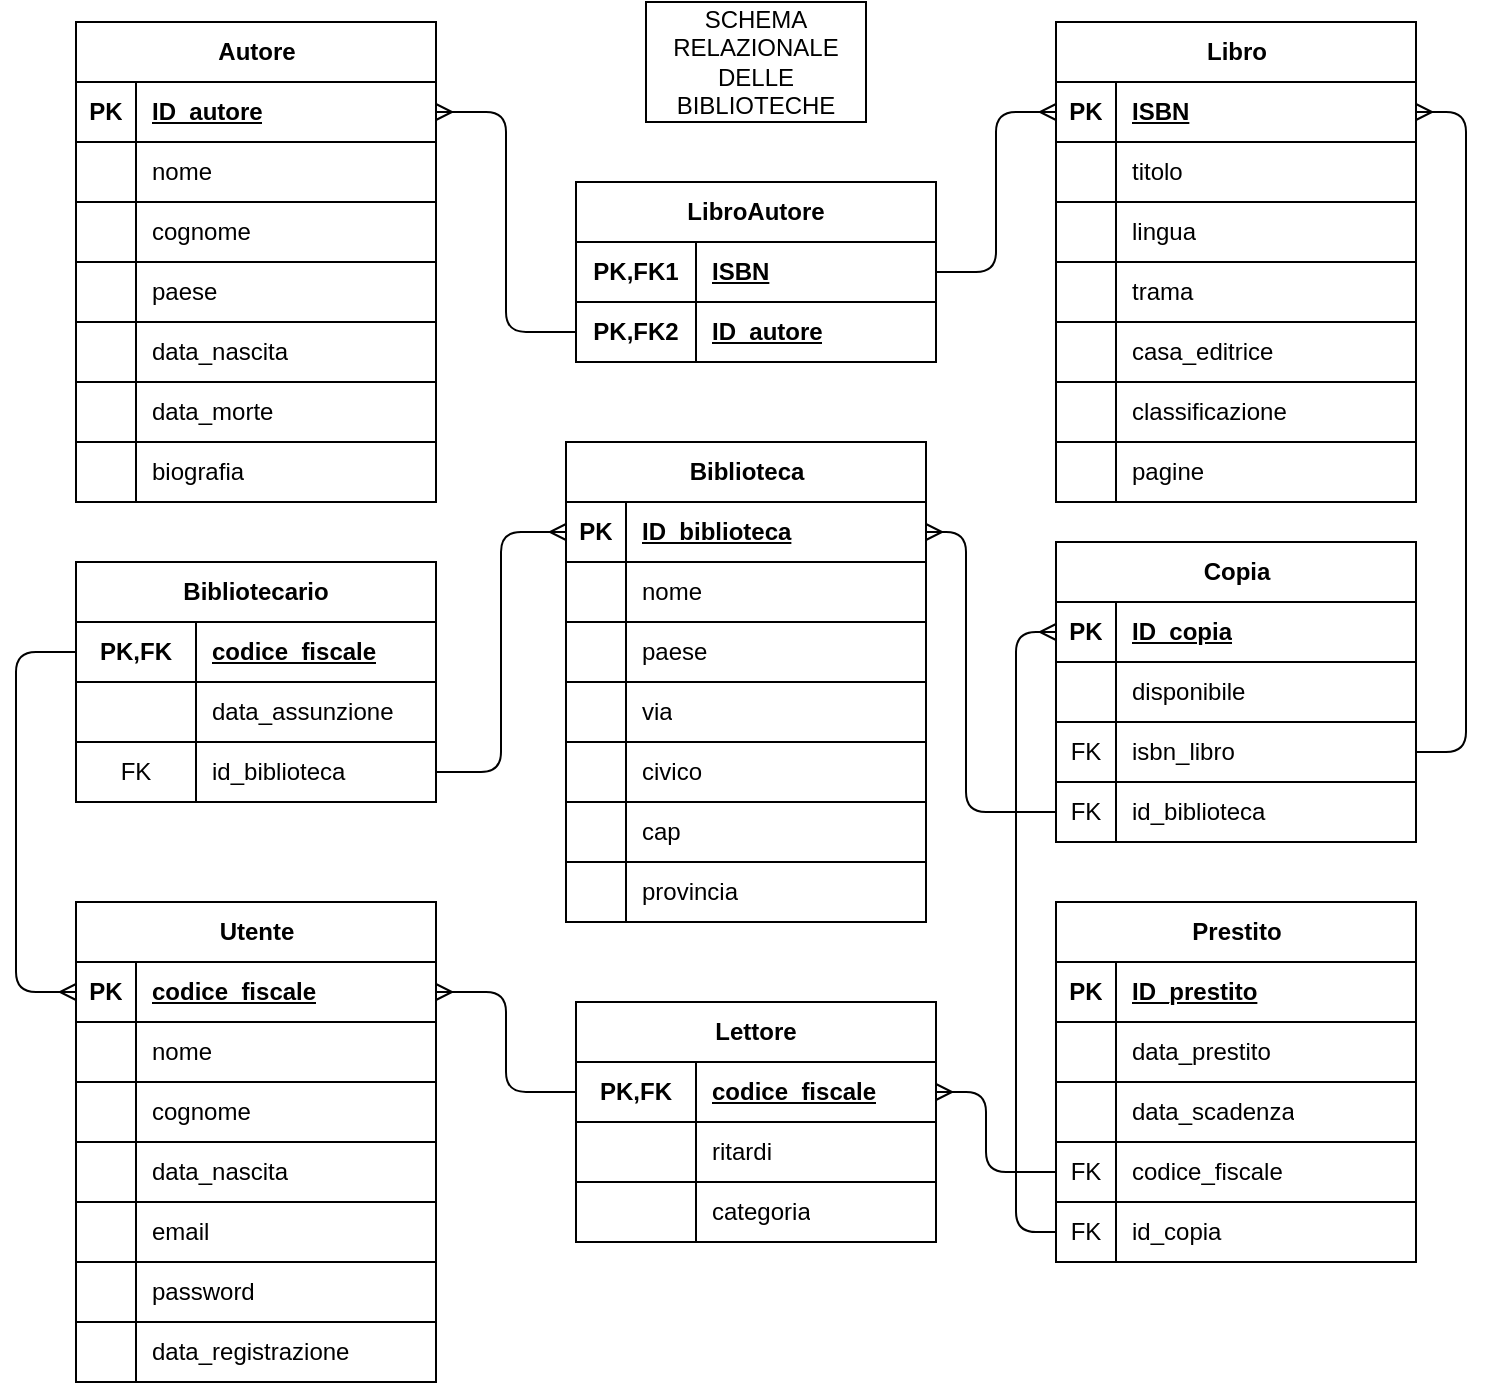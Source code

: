 <mxfile version="26.2.15">
  <diagram id="R2lEEEUBdFMjLlhIrx00" name="Page-1">
    <mxGraphModel dx="663" dy="1216" grid="1" gridSize="10" guides="1" tooltips="1" connect="1" arrows="1" fold="1" page="1" pageScale="1" pageWidth="850" pageHeight="1100" math="0" shadow="0" extFonts="Permanent Marker^https://fonts.googleapis.com/css?family=Permanent+Marker">
      <root>
        <mxCell id="0" />
        <mxCell id="1" parent="0" />
        <mxCell id="oUIVWSAu63o97L6bqyzE-40" value="Libro" style="shape=table;startSize=30;container=1;collapsible=1;childLayout=tableLayout;fixedRows=1;rowLines=1;fontStyle=1;align=center;resizeLast=1;html=1;" parent="1" vertex="1">
          <mxGeometry x="575" y="180" width="180" height="240" as="geometry" />
        </mxCell>
        <mxCell id="oUIVWSAu63o97L6bqyzE-41" value="" style="shape=tableRow;horizontal=0;startSize=0;swimlaneHead=0;swimlaneBody=0;fillColor=none;collapsible=0;dropTarget=0;points=[[0,0.5],[1,0.5]];portConstraint=eastwest;top=0;left=0;right=0;bottom=1;" parent="oUIVWSAu63o97L6bqyzE-40" vertex="1">
          <mxGeometry y="30" width="180" height="30" as="geometry" />
        </mxCell>
        <mxCell id="oUIVWSAu63o97L6bqyzE-42" value="PK" style="shape=partialRectangle;connectable=0;fillColor=none;top=0;left=0;bottom=0;right=0;fontStyle=1;overflow=hidden;whiteSpace=wrap;html=1;" parent="oUIVWSAu63o97L6bqyzE-41" vertex="1">
          <mxGeometry width="30" height="30" as="geometry">
            <mxRectangle width="30" height="30" as="alternateBounds" />
          </mxGeometry>
        </mxCell>
        <mxCell id="oUIVWSAu63o97L6bqyzE-43" value="ISBN" style="shape=partialRectangle;connectable=0;fillColor=none;top=0;left=0;bottom=0;right=0;align=left;spacingLeft=6;fontStyle=5;overflow=hidden;whiteSpace=wrap;html=1;" parent="oUIVWSAu63o97L6bqyzE-41" vertex="1">
          <mxGeometry x="30" width="150" height="30" as="geometry">
            <mxRectangle width="150" height="30" as="alternateBounds" />
          </mxGeometry>
        </mxCell>
        <mxCell id="oUIVWSAu63o97L6bqyzE-47" value="" style="shape=tableRow;horizontal=0;startSize=0;swimlaneHead=0;swimlaneBody=0;fillColor=none;collapsible=0;dropTarget=0;points=[[0,0.5],[1,0.5]];portConstraint=eastwest;top=0;left=0;right=0;bottom=0;" parent="oUIVWSAu63o97L6bqyzE-40" vertex="1">
          <mxGeometry y="60" width="180" height="30" as="geometry" />
        </mxCell>
        <mxCell id="oUIVWSAu63o97L6bqyzE-48" value="" style="shape=partialRectangle;connectable=0;fillColor=none;top=0;left=0;bottom=0;right=0;editable=1;overflow=hidden;whiteSpace=wrap;html=1;" parent="oUIVWSAu63o97L6bqyzE-47" vertex="1">
          <mxGeometry width="30" height="30" as="geometry">
            <mxRectangle width="30" height="30" as="alternateBounds" />
          </mxGeometry>
        </mxCell>
        <mxCell id="oUIVWSAu63o97L6bqyzE-49" value="titolo" style="shape=partialRectangle;connectable=0;fillColor=none;top=0;left=0;bottom=0;right=0;align=left;spacingLeft=6;overflow=hidden;whiteSpace=wrap;html=1;" parent="oUIVWSAu63o97L6bqyzE-47" vertex="1">
          <mxGeometry x="30" width="150" height="30" as="geometry">
            <mxRectangle width="150" height="30" as="alternateBounds" />
          </mxGeometry>
        </mxCell>
        <mxCell id="oUIVWSAu63o97L6bqyzE-50" value="" style="shape=tableRow;horizontal=0;startSize=0;swimlaneHead=0;swimlaneBody=0;fillColor=none;collapsible=0;dropTarget=0;points=[[0,0.5],[1,0.5]];portConstraint=eastwest;top=0;left=0;right=0;bottom=0;" parent="oUIVWSAu63o97L6bqyzE-40" vertex="1">
          <mxGeometry y="90" width="180" height="30" as="geometry" />
        </mxCell>
        <mxCell id="oUIVWSAu63o97L6bqyzE-51" value="" style="shape=partialRectangle;connectable=0;fillColor=none;top=0;left=0;bottom=0;right=0;editable=1;overflow=hidden;whiteSpace=wrap;html=1;" parent="oUIVWSAu63o97L6bqyzE-50" vertex="1">
          <mxGeometry width="30" height="30" as="geometry">
            <mxRectangle width="30" height="30" as="alternateBounds" />
          </mxGeometry>
        </mxCell>
        <mxCell id="oUIVWSAu63o97L6bqyzE-52" value="lingua" style="shape=partialRectangle;connectable=0;fillColor=none;top=0;left=0;bottom=0;right=0;align=left;spacingLeft=6;overflow=hidden;whiteSpace=wrap;html=1;" parent="oUIVWSAu63o97L6bqyzE-50" vertex="1">
          <mxGeometry x="30" width="150" height="30" as="geometry">
            <mxRectangle width="150" height="30" as="alternateBounds" />
          </mxGeometry>
        </mxCell>
        <mxCell id="oUIVWSAu63o97L6bqyzE-53" style="shape=tableRow;horizontal=0;startSize=0;swimlaneHead=0;swimlaneBody=0;fillColor=none;collapsible=0;dropTarget=0;points=[[0,0.5],[1,0.5]];portConstraint=eastwest;top=0;left=0;right=0;bottom=0;" parent="oUIVWSAu63o97L6bqyzE-40" vertex="1">
          <mxGeometry y="120" width="180" height="30" as="geometry" />
        </mxCell>
        <mxCell id="oUIVWSAu63o97L6bqyzE-54" style="shape=partialRectangle;connectable=0;fillColor=none;top=0;left=0;bottom=0;right=0;editable=1;overflow=hidden;whiteSpace=wrap;html=1;" parent="oUIVWSAu63o97L6bqyzE-53" vertex="1">
          <mxGeometry width="30" height="30" as="geometry">
            <mxRectangle width="30" height="30" as="alternateBounds" />
          </mxGeometry>
        </mxCell>
        <mxCell id="oUIVWSAu63o97L6bqyzE-55" value="trama" style="shape=partialRectangle;connectable=0;fillColor=none;top=0;left=0;bottom=0;right=0;align=left;spacingLeft=6;overflow=hidden;whiteSpace=wrap;html=1;" parent="oUIVWSAu63o97L6bqyzE-53" vertex="1">
          <mxGeometry x="30" width="150" height="30" as="geometry">
            <mxRectangle width="150" height="30" as="alternateBounds" />
          </mxGeometry>
        </mxCell>
        <mxCell id="oUIVWSAu63o97L6bqyzE-56" style="shape=tableRow;horizontal=0;startSize=0;swimlaneHead=0;swimlaneBody=0;fillColor=none;collapsible=0;dropTarget=0;points=[[0,0.5],[1,0.5]];portConstraint=eastwest;top=0;left=0;right=0;bottom=0;" parent="oUIVWSAu63o97L6bqyzE-40" vertex="1">
          <mxGeometry y="150" width="180" height="30" as="geometry" />
        </mxCell>
        <mxCell id="oUIVWSAu63o97L6bqyzE-57" value="" style="shape=partialRectangle;connectable=0;fillColor=none;top=0;left=0;bottom=0;right=0;editable=1;overflow=hidden;whiteSpace=wrap;html=1;" parent="oUIVWSAu63o97L6bqyzE-56" vertex="1">
          <mxGeometry width="30" height="30" as="geometry">
            <mxRectangle width="30" height="30" as="alternateBounds" />
          </mxGeometry>
        </mxCell>
        <mxCell id="oUIVWSAu63o97L6bqyzE-58" value="casa_editrice" style="shape=partialRectangle;connectable=0;fillColor=none;top=0;left=0;bottom=0;right=0;align=left;spacingLeft=6;overflow=hidden;whiteSpace=wrap;html=1;" parent="oUIVWSAu63o97L6bqyzE-56" vertex="1">
          <mxGeometry x="30" width="150" height="30" as="geometry">
            <mxRectangle width="150" height="30" as="alternateBounds" />
          </mxGeometry>
        </mxCell>
        <mxCell id="oUIVWSAu63o97L6bqyzE-133" style="shape=tableRow;horizontal=0;startSize=0;swimlaneHead=0;swimlaneBody=0;fillColor=none;collapsible=0;dropTarget=0;points=[[0,0.5],[1,0.5]];portConstraint=eastwest;top=0;left=0;right=0;bottom=0;" parent="oUIVWSAu63o97L6bqyzE-40" vertex="1">
          <mxGeometry y="180" width="180" height="30" as="geometry" />
        </mxCell>
        <mxCell id="oUIVWSAu63o97L6bqyzE-134" style="shape=partialRectangle;connectable=0;fillColor=none;top=0;left=0;bottom=0;right=0;editable=1;overflow=hidden;whiteSpace=wrap;html=1;" parent="oUIVWSAu63o97L6bqyzE-133" vertex="1">
          <mxGeometry width="30" height="30" as="geometry">
            <mxRectangle width="30" height="30" as="alternateBounds" />
          </mxGeometry>
        </mxCell>
        <mxCell id="oUIVWSAu63o97L6bqyzE-135" value="classificazione" style="shape=partialRectangle;connectable=0;fillColor=none;top=0;left=0;bottom=0;right=0;align=left;spacingLeft=6;overflow=hidden;whiteSpace=wrap;html=1;" parent="oUIVWSAu63o97L6bqyzE-133" vertex="1">
          <mxGeometry x="30" width="150" height="30" as="geometry">
            <mxRectangle width="150" height="30" as="alternateBounds" />
          </mxGeometry>
        </mxCell>
        <mxCell id="eWT4-ueGXspyS5r7R2iH-4" style="shape=tableRow;horizontal=0;startSize=0;swimlaneHead=0;swimlaneBody=0;fillColor=none;collapsible=0;dropTarget=0;points=[[0,0.5],[1,0.5]];portConstraint=eastwest;top=0;left=0;right=0;bottom=0;" vertex="1" parent="oUIVWSAu63o97L6bqyzE-40">
          <mxGeometry y="210" width="180" height="30" as="geometry" />
        </mxCell>
        <mxCell id="eWT4-ueGXspyS5r7R2iH-5" style="shape=partialRectangle;connectable=0;fillColor=none;top=0;left=0;bottom=0;right=0;editable=1;overflow=hidden;whiteSpace=wrap;html=1;" vertex="1" parent="eWT4-ueGXspyS5r7R2iH-4">
          <mxGeometry width="30" height="30" as="geometry">
            <mxRectangle width="30" height="30" as="alternateBounds" />
          </mxGeometry>
        </mxCell>
        <mxCell id="eWT4-ueGXspyS5r7R2iH-6" value="pagine" style="shape=partialRectangle;connectable=0;fillColor=none;top=0;left=0;bottom=0;right=0;align=left;spacingLeft=6;overflow=hidden;whiteSpace=wrap;html=1;" vertex="1" parent="eWT4-ueGXspyS5r7R2iH-4">
          <mxGeometry x="30" width="150" height="30" as="geometry">
            <mxRectangle width="150" height="30" as="alternateBounds" />
          </mxGeometry>
        </mxCell>
        <mxCell id="oUIVWSAu63o97L6bqyzE-59" value="Copia" style="shape=table;startSize=30;container=1;collapsible=1;childLayout=tableLayout;fixedRows=1;rowLines=1;fontStyle=1;align=center;resizeLast=1;html=1;" parent="1" vertex="1">
          <mxGeometry x="575" y="440" width="180" height="150" as="geometry" />
        </mxCell>
        <mxCell id="oUIVWSAu63o97L6bqyzE-60" value="" style="shape=tableRow;horizontal=0;startSize=0;swimlaneHead=0;swimlaneBody=0;fillColor=none;collapsible=0;dropTarget=0;points=[[0,0.5],[1,0.5]];portConstraint=eastwest;top=0;left=0;right=0;bottom=1;" parent="oUIVWSAu63o97L6bqyzE-59" vertex="1">
          <mxGeometry y="30" width="180" height="30" as="geometry" />
        </mxCell>
        <mxCell id="oUIVWSAu63o97L6bqyzE-61" value="PK" style="shape=partialRectangle;connectable=0;fillColor=none;top=0;left=0;bottom=0;right=0;fontStyle=1;overflow=hidden;whiteSpace=wrap;html=1;" parent="oUIVWSAu63o97L6bqyzE-60" vertex="1">
          <mxGeometry width="30" height="30" as="geometry">
            <mxRectangle width="30" height="30" as="alternateBounds" />
          </mxGeometry>
        </mxCell>
        <mxCell id="oUIVWSAu63o97L6bqyzE-62" value="ID_copia" style="shape=partialRectangle;connectable=0;fillColor=none;top=0;left=0;bottom=0;right=0;align=left;spacingLeft=6;fontStyle=5;overflow=hidden;whiteSpace=wrap;html=1;" parent="oUIVWSAu63o97L6bqyzE-60" vertex="1">
          <mxGeometry x="30" width="150" height="30" as="geometry">
            <mxRectangle width="150" height="30" as="alternateBounds" />
          </mxGeometry>
        </mxCell>
        <mxCell id="oUIVWSAu63o97L6bqyzE-63" value="" style="shape=tableRow;horizontal=0;startSize=0;swimlaneHead=0;swimlaneBody=0;fillColor=none;collapsible=0;dropTarget=0;points=[[0,0.5],[1,0.5]];portConstraint=eastwest;top=0;left=0;right=0;bottom=0;" parent="oUIVWSAu63o97L6bqyzE-59" vertex="1">
          <mxGeometry y="60" width="180" height="30" as="geometry" />
        </mxCell>
        <mxCell id="oUIVWSAu63o97L6bqyzE-64" value="" style="shape=partialRectangle;connectable=0;fillColor=none;top=0;left=0;bottom=0;right=0;editable=1;overflow=hidden;whiteSpace=wrap;html=1;" parent="oUIVWSAu63o97L6bqyzE-63" vertex="1">
          <mxGeometry width="30" height="30" as="geometry">
            <mxRectangle width="30" height="30" as="alternateBounds" />
          </mxGeometry>
        </mxCell>
        <mxCell id="oUIVWSAu63o97L6bqyzE-65" value="disponibile" style="shape=partialRectangle;connectable=0;fillColor=none;top=0;left=0;bottom=0;right=0;align=left;spacingLeft=6;overflow=hidden;whiteSpace=wrap;html=1;" parent="oUIVWSAu63o97L6bqyzE-63" vertex="1">
          <mxGeometry x="30" width="150" height="30" as="geometry">
            <mxRectangle width="150" height="30" as="alternateBounds" />
          </mxGeometry>
        </mxCell>
        <mxCell id="oUIVWSAu63o97L6bqyzE-66" value="" style="shape=tableRow;horizontal=0;startSize=0;swimlaneHead=0;swimlaneBody=0;fillColor=none;collapsible=0;dropTarget=0;points=[[0,0.5],[1,0.5]];portConstraint=eastwest;top=0;left=0;right=0;bottom=0;" parent="oUIVWSAu63o97L6bqyzE-59" vertex="1">
          <mxGeometry y="90" width="180" height="30" as="geometry" />
        </mxCell>
        <mxCell id="oUIVWSAu63o97L6bqyzE-67" value="FK" style="shape=partialRectangle;connectable=0;fillColor=none;top=0;left=0;bottom=0;right=0;editable=1;overflow=hidden;whiteSpace=wrap;html=1;" parent="oUIVWSAu63o97L6bqyzE-66" vertex="1">
          <mxGeometry width="30" height="30" as="geometry">
            <mxRectangle width="30" height="30" as="alternateBounds" />
          </mxGeometry>
        </mxCell>
        <mxCell id="oUIVWSAu63o97L6bqyzE-68" value="isbn_libro" style="shape=partialRectangle;connectable=0;fillColor=none;top=0;left=0;bottom=0;right=0;align=left;spacingLeft=6;overflow=hidden;whiteSpace=wrap;html=1;" parent="oUIVWSAu63o97L6bqyzE-66" vertex="1">
          <mxGeometry x="30" width="150" height="30" as="geometry">
            <mxRectangle width="150" height="30" as="alternateBounds" />
          </mxGeometry>
        </mxCell>
        <mxCell id="oUIVWSAu63o97L6bqyzE-69" value="" style="shape=tableRow;horizontal=0;startSize=0;swimlaneHead=0;swimlaneBody=0;fillColor=none;collapsible=0;dropTarget=0;points=[[0,0.5],[1,0.5]];portConstraint=eastwest;top=0;left=0;right=0;bottom=0;" parent="oUIVWSAu63o97L6bqyzE-59" vertex="1">
          <mxGeometry y="120" width="180" height="30" as="geometry" />
        </mxCell>
        <mxCell id="oUIVWSAu63o97L6bqyzE-70" value="FK" style="shape=partialRectangle;connectable=0;fillColor=none;top=0;left=0;bottom=0;right=0;editable=1;overflow=hidden;whiteSpace=wrap;html=1;" parent="oUIVWSAu63o97L6bqyzE-69" vertex="1">
          <mxGeometry width="30" height="30" as="geometry">
            <mxRectangle width="30" height="30" as="alternateBounds" />
          </mxGeometry>
        </mxCell>
        <mxCell id="oUIVWSAu63o97L6bqyzE-71" value="id_biblioteca" style="shape=partialRectangle;connectable=0;fillColor=none;top=0;left=0;bottom=0;right=0;align=left;spacingLeft=6;overflow=hidden;whiteSpace=wrap;html=1;" parent="oUIVWSAu63o97L6bqyzE-69" vertex="1">
          <mxGeometry x="30" width="150" height="30" as="geometry">
            <mxRectangle width="150" height="30" as="alternateBounds" />
          </mxGeometry>
        </mxCell>
        <mxCell id="oUIVWSAu63o97L6bqyzE-72" value="Autore" style="shape=table;startSize=30;container=1;collapsible=1;childLayout=tableLayout;fixedRows=1;rowLines=1;fontStyle=1;align=center;resizeLast=1;html=1;" parent="1" vertex="1">
          <mxGeometry x="85" y="180" width="180" height="240" as="geometry" />
        </mxCell>
        <mxCell id="oUIVWSAu63o97L6bqyzE-73" value="" style="shape=tableRow;horizontal=0;startSize=0;swimlaneHead=0;swimlaneBody=0;fillColor=none;collapsible=0;dropTarget=0;points=[[0,0.5],[1,0.5]];portConstraint=eastwest;top=0;left=0;right=0;bottom=1;" parent="oUIVWSAu63o97L6bqyzE-72" vertex="1">
          <mxGeometry y="30" width="180" height="30" as="geometry" />
        </mxCell>
        <mxCell id="oUIVWSAu63o97L6bqyzE-74" value="PK" style="shape=partialRectangle;connectable=0;fillColor=none;top=0;left=0;bottom=0;right=0;fontStyle=1;overflow=hidden;whiteSpace=wrap;html=1;" parent="oUIVWSAu63o97L6bqyzE-73" vertex="1">
          <mxGeometry width="30" height="30" as="geometry">
            <mxRectangle width="30" height="30" as="alternateBounds" />
          </mxGeometry>
        </mxCell>
        <mxCell id="oUIVWSAu63o97L6bqyzE-75" value="ID_autore" style="shape=partialRectangle;connectable=0;fillColor=none;top=0;left=0;bottom=0;right=0;align=left;spacingLeft=6;fontStyle=5;overflow=hidden;whiteSpace=wrap;html=1;" parent="oUIVWSAu63o97L6bqyzE-73" vertex="1">
          <mxGeometry x="30" width="150" height="30" as="geometry">
            <mxRectangle width="150" height="30" as="alternateBounds" />
          </mxGeometry>
        </mxCell>
        <mxCell id="oUIVWSAu63o97L6bqyzE-76" value="" style="shape=tableRow;horizontal=0;startSize=0;swimlaneHead=0;swimlaneBody=0;fillColor=none;collapsible=0;dropTarget=0;points=[[0,0.5],[1,0.5]];portConstraint=eastwest;top=0;left=0;right=0;bottom=0;" parent="oUIVWSAu63o97L6bqyzE-72" vertex="1">
          <mxGeometry y="60" width="180" height="30" as="geometry" />
        </mxCell>
        <mxCell id="oUIVWSAu63o97L6bqyzE-77" value="" style="shape=partialRectangle;connectable=0;fillColor=none;top=0;left=0;bottom=0;right=0;editable=1;overflow=hidden;whiteSpace=wrap;html=1;" parent="oUIVWSAu63o97L6bqyzE-76" vertex="1">
          <mxGeometry width="30" height="30" as="geometry">
            <mxRectangle width="30" height="30" as="alternateBounds" />
          </mxGeometry>
        </mxCell>
        <mxCell id="oUIVWSAu63o97L6bqyzE-78" value="nome" style="shape=partialRectangle;connectable=0;fillColor=none;top=0;left=0;bottom=0;right=0;align=left;spacingLeft=6;overflow=hidden;whiteSpace=wrap;html=1;" parent="oUIVWSAu63o97L6bqyzE-76" vertex="1">
          <mxGeometry x="30" width="150" height="30" as="geometry">
            <mxRectangle width="150" height="30" as="alternateBounds" />
          </mxGeometry>
        </mxCell>
        <mxCell id="oUIVWSAu63o97L6bqyzE-88" style="shape=tableRow;horizontal=0;startSize=0;swimlaneHead=0;swimlaneBody=0;fillColor=none;collapsible=0;dropTarget=0;points=[[0,0.5],[1,0.5]];portConstraint=eastwest;top=0;left=0;right=0;bottom=0;" parent="oUIVWSAu63o97L6bqyzE-72" vertex="1">
          <mxGeometry y="90" width="180" height="30" as="geometry" />
        </mxCell>
        <mxCell id="oUIVWSAu63o97L6bqyzE-89" style="shape=partialRectangle;connectable=0;fillColor=none;top=0;left=0;bottom=0;right=0;editable=1;overflow=hidden;whiteSpace=wrap;html=1;" parent="oUIVWSAu63o97L6bqyzE-88" vertex="1">
          <mxGeometry width="30" height="30" as="geometry">
            <mxRectangle width="30" height="30" as="alternateBounds" />
          </mxGeometry>
        </mxCell>
        <mxCell id="oUIVWSAu63o97L6bqyzE-90" value="cognome" style="shape=partialRectangle;connectable=0;fillColor=none;top=0;left=0;bottom=0;right=0;align=left;spacingLeft=6;overflow=hidden;whiteSpace=wrap;html=1;" parent="oUIVWSAu63o97L6bqyzE-88" vertex="1">
          <mxGeometry x="30" width="150" height="30" as="geometry">
            <mxRectangle width="150" height="30" as="alternateBounds" />
          </mxGeometry>
        </mxCell>
        <mxCell id="oUIVWSAu63o97L6bqyzE-85" style="shape=tableRow;horizontal=0;startSize=0;swimlaneHead=0;swimlaneBody=0;fillColor=none;collapsible=0;dropTarget=0;points=[[0,0.5],[1,0.5]];portConstraint=eastwest;top=0;left=0;right=0;bottom=0;" parent="oUIVWSAu63o97L6bqyzE-72" vertex="1">
          <mxGeometry y="120" width="180" height="30" as="geometry" />
        </mxCell>
        <mxCell id="oUIVWSAu63o97L6bqyzE-86" style="shape=partialRectangle;connectable=0;fillColor=none;top=0;left=0;bottom=0;right=0;editable=1;overflow=hidden;whiteSpace=wrap;html=1;" parent="oUIVWSAu63o97L6bqyzE-85" vertex="1">
          <mxGeometry width="30" height="30" as="geometry">
            <mxRectangle width="30" height="30" as="alternateBounds" />
          </mxGeometry>
        </mxCell>
        <mxCell id="oUIVWSAu63o97L6bqyzE-87" value="paese" style="shape=partialRectangle;connectable=0;fillColor=none;top=0;left=0;bottom=0;right=0;align=left;spacingLeft=6;overflow=hidden;whiteSpace=wrap;html=1;" parent="oUIVWSAu63o97L6bqyzE-85" vertex="1">
          <mxGeometry x="30" width="150" height="30" as="geometry">
            <mxRectangle width="150" height="30" as="alternateBounds" />
          </mxGeometry>
        </mxCell>
        <mxCell id="oUIVWSAu63o97L6bqyzE-79" value="" style="shape=tableRow;horizontal=0;startSize=0;swimlaneHead=0;swimlaneBody=0;fillColor=none;collapsible=0;dropTarget=0;points=[[0,0.5],[1,0.5]];portConstraint=eastwest;top=0;left=0;right=0;bottom=0;" parent="oUIVWSAu63o97L6bqyzE-72" vertex="1">
          <mxGeometry y="150" width="180" height="30" as="geometry" />
        </mxCell>
        <mxCell id="oUIVWSAu63o97L6bqyzE-80" value="" style="shape=partialRectangle;connectable=0;fillColor=none;top=0;left=0;bottom=0;right=0;editable=1;overflow=hidden;whiteSpace=wrap;html=1;" parent="oUIVWSAu63o97L6bqyzE-79" vertex="1">
          <mxGeometry width="30" height="30" as="geometry">
            <mxRectangle width="30" height="30" as="alternateBounds" />
          </mxGeometry>
        </mxCell>
        <mxCell id="oUIVWSAu63o97L6bqyzE-81" value="data_nascita" style="shape=partialRectangle;connectable=0;fillColor=none;top=0;left=0;bottom=0;right=0;align=left;spacingLeft=6;overflow=hidden;whiteSpace=wrap;html=1;" parent="oUIVWSAu63o97L6bqyzE-79" vertex="1">
          <mxGeometry x="30" width="150" height="30" as="geometry">
            <mxRectangle width="150" height="30" as="alternateBounds" />
          </mxGeometry>
        </mxCell>
        <mxCell id="oUIVWSAu63o97L6bqyzE-82" value="" style="shape=tableRow;horizontal=0;startSize=0;swimlaneHead=0;swimlaneBody=0;fillColor=none;collapsible=0;dropTarget=0;points=[[0,0.5],[1,0.5]];portConstraint=eastwest;top=0;left=0;right=0;bottom=0;" parent="oUIVWSAu63o97L6bqyzE-72" vertex="1">
          <mxGeometry y="180" width="180" height="30" as="geometry" />
        </mxCell>
        <mxCell id="oUIVWSAu63o97L6bqyzE-83" value="" style="shape=partialRectangle;connectable=0;fillColor=none;top=0;left=0;bottom=0;right=0;editable=1;overflow=hidden;whiteSpace=wrap;html=1;" parent="oUIVWSAu63o97L6bqyzE-82" vertex="1">
          <mxGeometry width="30" height="30" as="geometry">
            <mxRectangle width="30" height="30" as="alternateBounds" />
          </mxGeometry>
        </mxCell>
        <mxCell id="oUIVWSAu63o97L6bqyzE-84" value="data_morte" style="shape=partialRectangle;connectable=0;fillColor=none;top=0;left=0;bottom=0;right=0;align=left;spacingLeft=6;overflow=hidden;whiteSpace=wrap;html=1;" parent="oUIVWSAu63o97L6bqyzE-82" vertex="1">
          <mxGeometry x="30" width="150" height="30" as="geometry">
            <mxRectangle width="150" height="30" as="alternateBounds" />
          </mxGeometry>
        </mxCell>
        <mxCell id="eWT4-ueGXspyS5r7R2iH-7" style="shape=tableRow;horizontal=0;startSize=0;swimlaneHead=0;swimlaneBody=0;fillColor=none;collapsible=0;dropTarget=0;points=[[0,0.5],[1,0.5]];portConstraint=eastwest;top=0;left=0;right=0;bottom=0;" vertex="1" parent="oUIVWSAu63o97L6bqyzE-72">
          <mxGeometry y="210" width="180" height="30" as="geometry" />
        </mxCell>
        <mxCell id="eWT4-ueGXspyS5r7R2iH-8" style="shape=partialRectangle;connectable=0;fillColor=none;top=0;left=0;bottom=0;right=0;editable=1;overflow=hidden;whiteSpace=wrap;html=1;" vertex="1" parent="eWT4-ueGXspyS5r7R2iH-7">
          <mxGeometry width="30" height="30" as="geometry">
            <mxRectangle width="30" height="30" as="alternateBounds" />
          </mxGeometry>
        </mxCell>
        <mxCell id="eWT4-ueGXspyS5r7R2iH-9" value="biografia" style="shape=partialRectangle;connectable=0;fillColor=none;top=0;left=0;bottom=0;right=0;align=left;spacingLeft=6;overflow=hidden;whiteSpace=wrap;html=1;" vertex="1" parent="eWT4-ueGXspyS5r7R2iH-7">
          <mxGeometry x="30" width="150" height="30" as="geometry">
            <mxRectangle width="150" height="30" as="alternateBounds" />
          </mxGeometry>
        </mxCell>
        <mxCell id="oUIVWSAu63o97L6bqyzE-91" value="Utente" style="shape=table;startSize=30;container=1;collapsible=1;childLayout=tableLayout;fixedRows=1;rowLines=1;fontStyle=1;align=center;resizeLast=1;html=1;" parent="1" vertex="1">
          <mxGeometry x="85" y="620" width="180" height="240" as="geometry" />
        </mxCell>
        <mxCell id="oUIVWSAu63o97L6bqyzE-92" value="" style="shape=tableRow;horizontal=0;startSize=0;swimlaneHead=0;swimlaneBody=0;fillColor=none;collapsible=0;dropTarget=0;points=[[0,0.5],[1,0.5]];portConstraint=eastwest;top=0;left=0;right=0;bottom=1;" parent="oUIVWSAu63o97L6bqyzE-91" vertex="1">
          <mxGeometry y="30" width="180" height="30" as="geometry" />
        </mxCell>
        <mxCell id="oUIVWSAu63o97L6bqyzE-93" value="PK" style="shape=partialRectangle;connectable=0;fillColor=none;top=0;left=0;bottom=0;right=0;fontStyle=1;overflow=hidden;whiteSpace=wrap;html=1;" parent="oUIVWSAu63o97L6bqyzE-92" vertex="1">
          <mxGeometry width="30" height="30" as="geometry">
            <mxRectangle width="30" height="30" as="alternateBounds" />
          </mxGeometry>
        </mxCell>
        <mxCell id="oUIVWSAu63o97L6bqyzE-94" value="codice_fiscale" style="shape=partialRectangle;connectable=0;fillColor=none;top=0;left=0;bottom=0;right=0;align=left;spacingLeft=6;fontStyle=5;overflow=hidden;whiteSpace=wrap;html=1;" parent="oUIVWSAu63o97L6bqyzE-92" vertex="1">
          <mxGeometry x="30" width="150" height="30" as="geometry">
            <mxRectangle width="150" height="30" as="alternateBounds" />
          </mxGeometry>
        </mxCell>
        <mxCell id="oUIVWSAu63o97L6bqyzE-95" value="" style="shape=tableRow;horizontal=0;startSize=0;swimlaneHead=0;swimlaneBody=0;fillColor=none;collapsible=0;dropTarget=0;points=[[0,0.5],[1,0.5]];portConstraint=eastwest;top=0;left=0;right=0;bottom=0;" parent="oUIVWSAu63o97L6bqyzE-91" vertex="1">
          <mxGeometry y="60" width="180" height="30" as="geometry" />
        </mxCell>
        <mxCell id="oUIVWSAu63o97L6bqyzE-96" value="" style="shape=partialRectangle;connectable=0;fillColor=none;top=0;left=0;bottom=0;right=0;editable=1;overflow=hidden;whiteSpace=wrap;html=1;" parent="oUIVWSAu63o97L6bqyzE-95" vertex="1">
          <mxGeometry width="30" height="30" as="geometry">
            <mxRectangle width="30" height="30" as="alternateBounds" />
          </mxGeometry>
        </mxCell>
        <mxCell id="oUIVWSAu63o97L6bqyzE-97" value="nome" style="shape=partialRectangle;connectable=0;fillColor=none;top=0;left=0;bottom=0;right=0;align=left;spacingLeft=6;overflow=hidden;whiteSpace=wrap;html=1;" parent="oUIVWSAu63o97L6bqyzE-95" vertex="1">
          <mxGeometry x="30" width="150" height="30" as="geometry">
            <mxRectangle width="150" height="30" as="alternateBounds" />
          </mxGeometry>
        </mxCell>
        <mxCell id="pM3hQ8pg0r2df9di_r-m-4" style="shape=tableRow;horizontal=0;startSize=0;swimlaneHead=0;swimlaneBody=0;fillColor=none;collapsible=0;dropTarget=0;points=[[0,0.5],[1,0.5]];portConstraint=eastwest;top=0;left=0;right=0;bottom=0;" parent="oUIVWSAu63o97L6bqyzE-91" vertex="1">
          <mxGeometry y="90" width="180" height="30" as="geometry" />
        </mxCell>
        <mxCell id="pM3hQ8pg0r2df9di_r-m-5" style="shape=partialRectangle;connectable=0;fillColor=none;top=0;left=0;bottom=0;right=0;editable=1;overflow=hidden;whiteSpace=wrap;html=1;" parent="pM3hQ8pg0r2df9di_r-m-4" vertex="1">
          <mxGeometry width="30" height="30" as="geometry">
            <mxRectangle width="30" height="30" as="alternateBounds" />
          </mxGeometry>
        </mxCell>
        <mxCell id="pM3hQ8pg0r2df9di_r-m-6" value="cognome" style="shape=partialRectangle;connectable=0;fillColor=none;top=0;left=0;bottom=0;right=0;align=left;spacingLeft=6;overflow=hidden;whiteSpace=wrap;html=1;" parent="pM3hQ8pg0r2df9di_r-m-4" vertex="1">
          <mxGeometry x="30" width="150" height="30" as="geometry">
            <mxRectangle width="150" height="30" as="alternateBounds" />
          </mxGeometry>
        </mxCell>
        <mxCell id="oUIVWSAu63o97L6bqyzE-98" value="" style="shape=tableRow;horizontal=0;startSize=0;swimlaneHead=0;swimlaneBody=0;fillColor=none;collapsible=0;dropTarget=0;points=[[0,0.5],[1,0.5]];portConstraint=eastwest;top=0;left=0;right=0;bottom=0;" parent="oUIVWSAu63o97L6bqyzE-91" vertex="1">
          <mxGeometry y="120" width="180" height="30" as="geometry" />
        </mxCell>
        <mxCell id="oUIVWSAu63o97L6bqyzE-99" value="" style="shape=partialRectangle;connectable=0;fillColor=none;top=0;left=0;bottom=0;right=0;editable=1;overflow=hidden;whiteSpace=wrap;html=1;" parent="oUIVWSAu63o97L6bqyzE-98" vertex="1">
          <mxGeometry width="30" height="30" as="geometry">
            <mxRectangle width="30" height="30" as="alternateBounds" />
          </mxGeometry>
        </mxCell>
        <mxCell id="oUIVWSAu63o97L6bqyzE-100" value="data_nascita" style="shape=partialRectangle;connectable=0;fillColor=none;top=0;left=0;bottom=0;right=0;align=left;spacingLeft=6;overflow=hidden;whiteSpace=wrap;html=1;" parent="oUIVWSAu63o97L6bqyzE-98" vertex="1">
          <mxGeometry x="30" width="150" height="30" as="geometry">
            <mxRectangle width="150" height="30" as="alternateBounds" />
          </mxGeometry>
        </mxCell>
        <mxCell id="oUIVWSAu63o97L6bqyzE-130" style="shape=tableRow;horizontal=0;startSize=0;swimlaneHead=0;swimlaneBody=0;fillColor=none;collapsible=0;dropTarget=0;points=[[0,0.5],[1,0.5]];portConstraint=eastwest;top=0;left=0;right=0;bottom=0;" parent="oUIVWSAu63o97L6bqyzE-91" vertex="1">
          <mxGeometry y="150" width="180" height="30" as="geometry" />
        </mxCell>
        <mxCell id="oUIVWSAu63o97L6bqyzE-131" style="shape=partialRectangle;connectable=0;fillColor=none;top=0;left=0;bottom=0;right=0;editable=1;overflow=hidden;whiteSpace=wrap;html=1;" parent="oUIVWSAu63o97L6bqyzE-130" vertex="1">
          <mxGeometry width="30" height="30" as="geometry">
            <mxRectangle width="30" height="30" as="alternateBounds" />
          </mxGeometry>
        </mxCell>
        <mxCell id="oUIVWSAu63o97L6bqyzE-132" value="email" style="shape=partialRectangle;connectable=0;fillColor=none;top=0;left=0;bottom=0;right=0;align=left;spacingLeft=6;overflow=hidden;whiteSpace=wrap;html=1;" parent="oUIVWSAu63o97L6bqyzE-130" vertex="1">
          <mxGeometry x="30" width="150" height="30" as="geometry">
            <mxRectangle width="150" height="30" as="alternateBounds" />
          </mxGeometry>
        </mxCell>
        <mxCell id="oUIVWSAu63o97L6bqyzE-147" style="shape=tableRow;horizontal=0;startSize=0;swimlaneHead=0;swimlaneBody=0;fillColor=none;collapsible=0;dropTarget=0;points=[[0,0.5],[1,0.5]];portConstraint=eastwest;top=0;left=0;right=0;bottom=0;" parent="oUIVWSAu63o97L6bqyzE-91" vertex="1">
          <mxGeometry y="180" width="180" height="30" as="geometry" />
        </mxCell>
        <mxCell id="oUIVWSAu63o97L6bqyzE-148" style="shape=partialRectangle;connectable=0;fillColor=none;top=0;left=0;bottom=0;right=0;editable=1;overflow=hidden;whiteSpace=wrap;html=1;" parent="oUIVWSAu63o97L6bqyzE-147" vertex="1">
          <mxGeometry width="30" height="30" as="geometry">
            <mxRectangle width="30" height="30" as="alternateBounds" />
          </mxGeometry>
        </mxCell>
        <mxCell id="oUIVWSAu63o97L6bqyzE-149" value="password" style="shape=partialRectangle;connectable=0;fillColor=none;top=0;left=0;bottom=0;right=0;align=left;spacingLeft=6;overflow=hidden;whiteSpace=wrap;html=1;" parent="oUIVWSAu63o97L6bqyzE-147" vertex="1">
          <mxGeometry x="30" width="150" height="30" as="geometry">
            <mxRectangle width="150" height="30" as="alternateBounds" />
          </mxGeometry>
        </mxCell>
        <mxCell id="eWT4-ueGXspyS5r7R2iH-1" style="shape=tableRow;horizontal=0;startSize=0;swimlaneHead=0;swimlaneBody=0;fillColor=none;collapsible=0;dropTarget=0;points=[[0,0.5],[1,0.5]];portConstraint=eastwest;top=0;left=0;right=0;bottom=0;" vertex="1" parent="oUIVWSAu63o97L6bqyzE-91">
          <mxGeometry y="210" width="180" height="30" as="geometry" />
        </mxCell>
        <mxCell id="eWT4-ueGXspyS5r7R2iH-2" style="shape=partialRectangle;connectable=0;fillColor=none;top=0;left=0;bottom=0;right=0;editable=1;overflow=hidden;whiteSpace=wrap;html=1;" vertex="1" parent="eWT4-ueGXspyS5r7R2iH-1">
          <mxGeometry width="30" height="30" as="geometry">
            <mxRectangle width="30" height="30" as="alternateBounds" />
          </mxGeometry>
        </mxCell>
        <mxCell id="eWT4-ueGXspyS5r7R2iH-3" value="data_registrazione" style="shape=partialRectangle;connectable=0;fillColor=none;top=0;left=0;bottom=0;right=0;align=left;spacingLeft=6;overflow=hidden;whiteSpace=wrap;html=1;" vertex="1" parent="eWT4-ueGXspyS5r7R2iH-1">
          <mxGeometry x="30" width="150" height="30" as="geometry">
            <mxRectangle width="150" height="30" as="alternateBounds" />
          </mxGeometry>
        </mxCell>
        <mxCell id="pM3hQ8pg0r2df9di_r-m-20" value="LibroAutore" style="shape=table;startSize=30;container=1;collapsible=1;childLayout=tableLayout;fixedRows=1;rowLines=1;fontStyle=1;align=center;resizeLast=1;html=1;whiteSpace=wrap;" parent="1" vertex="1">
          <mxGeometry x="335" y="260" width="180" height="90" as="geometry" />
        </mxCell>
        <mxCell id="pM3hQ8pg0r2df9di_r-m-21" value="" style="shape=tableRow;horizontal=0;startSize=0;swimlaneHead=0;swimlaneBody=0;fillColor=none;collapsible=0;dropTarget=0;points=[[0,0.5],[1,0.5]];portConstraint=eastwest;top=0;left=0;right=0;bottom=0;html=1;" parent="pM3hQ8pg0r2df9di_r-m-20" vertex="1">
          <mxGeometry y="30" width="180" height="30" as="geometry" />
        </mxCell>
        <mxCell id="pM3hQ8pg0r2df9di_r-m-22" value="PK,FK1" style="shape=partialRectangle;connectable=0;fillColor=none;top=0;left=0;bottom=0;right=0;fontStyle=1;overflow=hidden;html=1;whiteSpace=wrap;" parent="pM3hQ8pg0r2df9di_r-m-21" vertex="1">
          <mxGeometry width="60" height="30" as="geometry">
            <mxRectangle width="60" height="30" as="alternateBounds" />
          </mxGeometry>
        </mxCell>
        <mxCell id="pM3hQ8pg0r2df9di_r-m-23" value="ISBN" style="shape=partialRectangle;connectable=0;fillColor=none;top=0;left=0;bottom=0;right=0;align=left;spacingLeft=6;fontStyle=5;overflow=hidden;html=1;whiteSpace=wrap;" parent="pM3hQ8pg0r2df9di_r-m-21" vertex="1">
          <mxGeometry x="60" width="120" height="30" as="geometry">
            <mxRectangle width="120" height="30" as="alternateBounds" />
          </mxGeometry>
        </mxCell>
        <mxCell id="pM3hQ8pg0r2df9di_r-m-24" value="" style="shape=tableRow;horizontal=0;startSize=0;swimlaneHead=0;swimlaneBody=0;fillColor=none;collapsible=0;dropTarget=0;points=[[0,0.5],[1,0.5]];portConstraint=eastwest;top=0;left=0;right=0;bottom=1;html=1;" parent="pM3hQ8pg0r2df9di_r-m-20" vertex="1">
          <mxGeometry y="60" width="180" height="30" as="geometry" />
        </mxCell>
        <mxCell id="pM3hQ8pg0r2df9di_r-m-25" value="PK,FK2" style="shape=partialRectangle;connectable=0;fillColor=none;top=0;left=0;bottom=0;right=0;fontStyle=1;overflow=hidden;html=1;whiteSpace=wrap;" parent="pM3hQ8pg0r2df9di_r-m-24" vertex="1">
          <mxGeometry width="60" height="30" as="geometry">
            <mxRectangle width="60" height="30" as="alternateBounds" />
          </mxGeometry>
        </mxCell>
        <mxCell id="pM3hQ8pg0r2df9di_r-m-26" value="ID_autore" style="shape=partialRectangle;connectable=0;fillColor=none;top=0;left=0;bottom=0;right=0;align=left;spacingLeft=6;fontStyle=5;overflow=hidden;html=1;whiteSpace=wrap;" parent="pM3hQ8pg0r2df9di_r-m-24" vertex="1">
          <mxGeometry x="60" width="120" height="30" as="geometry">
            <mxRectangle width="120" height="30" as="alternateBounds" />
          </mxGeometry>
        </mxCell>
        <mxCell id="pM3hQ8pg0r2df9di_r-m-33" style="edgeStyle=orthogonalEdgeStyle;rounded=1;orthogonalLoop=1;jettySize=auto;html=1;exitX=0;exitY=0.5;exitDx=0;exitDy=0;entryX=1;entryY=0.5;entryDx=0;entryDy=0;curved=0;endArrow=ERmany;endFill=0;" parent="1" source="pM3hQ8pg0r2df9di_r-m-24" target="oUIVWSAu63o97L6bqyzE-73" edge="1">
          <mxGeometry relative="1" as="geometry" />
        </mxCell>
        <mxCell id="pM3hQ8pg0r2df9di_r-m-35" style="edgeStyle=orthogonalEdgeStyle;rounded=1;orthogonalLoop=1;jettySize=auto;html=1;exitX=1;exitY=0.5;exitDx=0;exitDy=0;entryX=1;entryY=0.5;entryDx=0;entryDy=0;curved=0;endArrow=ERmany;endFill=0;" parent="1" source="oUIVWSAu63o97L6bqyzE-66" target="oUIVWSAu63o97L6bqyzE-41" edge="1">
          <mxGeometry relative="1" as="geometry">
            <Array as="points">
              <mxPoint x="780" y="545" />
              <mxPoint x="780" y="225" />
            </Array>
          </mxGeometry>
        </mxCell>
        <mxCell id="pM3hQ8pg0r2df9di_r-m-36" style="edgeStyle=orthogonalEdgeStyle;rounded=1;orthogonalLoop=1;jettySize=auto;html=1;exitX=1;exitY=0.5;exitDx=0;exitDy=0;entryX=0;entryY=0.5;entryDx=0;entryDy=0;curved=0;endArrow=ERmany;endFill=0;" parent="1" source="pM3hQ8pg0r2df9di_r-m-21" target="oUIVWSAu63o97L6bqyzE-41" edge="1">
          <mxGeometry relative="1" as="geometry" />
        </mxCell>
        <mxCell id="FeeBhK5K0ifjYU2qEbCh-1" value="Prestito" style="shape=table;startSize=30;container=1;collapsible=1;childLayout=tableLayout;fixedRows=1;rowLines=1;fontStyle=1;align=center;resizeLast=1;html=1;" parent="1" vertex="1">
          <mxGeometry x="575" y="620" width="180" height="180" as="geometry" />
        </mxCell>
        <mxCell id="FeeBhK5K0ifjYU2qEbCh-2" value="" style="shape=tableRow;horizontal=0;startSize=0;swimlaneHead=0;swimlaneBody=0;fillColor=none;collapsible=0;dropTarget=0;points=[[0,0.5],[1,0.5]];portConstraint=eastwest;top=0;left=0;right=0;bottom=1;" parent="FeeBhK5K0ifjYU2qEbCh-1" vertex="1">
          <mxGeometry y="30" width="180" height="30" as="geometry" />
        </mxCell>
        <mxCell id="FeeBhK5K0ifjYU2qEbCh-3" value="PK" style="shape=partialRectangle;connectable=0;fillColor=none;top=0;left=0;bottom=0;right=0;fontStyle=1;overflow=hidden;whiteSpace=wrap;html=1;" parent="FeeBhK5K0ifjYU2qEbCh-2" vertex="1">
          <mxGeometry width="30" height="30" as="geometry">
            <mxRectangle width="30" height="30" as="alternateBounds" />
          </mxGeometry>
        </mxCell>
        <mxCell id="FeeBhK5K0ifjYU2qEbCh-4" value="ID_prestito" style="shape=partialRectangle;connectable=0;fillColor=none;top=0;left=0;bottom=0;right=0;align=left;spacingLeft=6;fontStyle=5;overflow=hidden;whiteSpace=wrap;html=1;" parent="FeeBhK5K0ifjYU2qEbCh-2" vertex="1">
          <mxGeometry x="30" width="150" height="30" as="geometry">
            <mxRectangle width="150" height="30" as="alternateBounds" />
          </mxGeometry>
        </mxCell>
        <mxCell id="FeeBhK5K0ifjYU2qEbCh-5" value="" style="shape=tableRow;horizontal=0;startSize=0;swimlaneHead=0;swimlaneBody=0;fillColor=none;collapsible=0;dropTarget=0;points=[[0,0.5],[1,0.5]];portConstraint=eastwest;top=0;left=0;right=0;bottom=0;" parent="FeeBhK5K0ifjYU2qEbCh-1" vertex="1">
          <mxGeometry y="60" width="180" height="30" as="geometry" />
        </mxCell>
        <mxCell id="FeeBhK5K0ifjYU2qEbCh-6" value="" style="shape=partialRectangle;connectable=0;fillColor=none;top=0;left=0;bottom=0;right=0;editable=1;overflow=hidden;whiteSpace=wrap;html=1;" parent="FeeBhK5K0ifjYU2qEbCh-5" vertex="1">
          <mxGeometry width="30" height="30" as="geometry">
            <mxRectangle width="30" height="30" as="alternateBounds" />
          </mxGeometry>
        </mxCell>
        <mxCell id="FeeBhK5K0ifjYU2qEbCh-7" value="data_prestito" style="shape=partialRectangle;connectable=0;fillColor=none;top=0;left=0;bottom=0;right=0;align=left;spacingLeft=6;overflow=hidden;whiteSpace=wrap;html=1;" parent="FeeBhK5K0ifjYU2qEbCh-5" vertex="1">
          <mxGeometry x="30" width="150" height="30" as="geometry">
            <mxRectangle width="150" height="30" as="alternateBounds" />
          </mxGeometry>
        </mxCell>
        <mxCell id="FeeBhK5K0ifjYU2qEbCh-8" value="" style="shape=tableRow;horizontal=0;startSize=0;swimlaneHead=0;swimlaneBody=0;fillColor=none;collapsible=0;dropTarget=0;points=[[0,0.5],[1,0.5]];portConstraint=eastwest;top=0;left=0;right=0;bottom=0;" parent="FeeBhK5K0ifjYU2qEbCh-1" vertex="1">
          <mxGeometry y="90" width="180" height="30" as="geometry" />
        </mxCell>
        <mxCell id="FeeBhK5K0ifjYU2qEbCh-9" value="" style="shape=partialRectangle;connectable=0;fillColor=none;top=0;left=0;bottom=0;right=0;editable=1;overflow=hidden;whiteSpace=wrap;html=1;" parent="FeeBhK5K0ifjYU2qEbCh-8" vertex="1">
          <mxGeometry width="30" height="30" as="geometry">
            <mxRectangle width="30" height="30" as="alternateBounds" />
          </mxGeometry>
        </mxCell>
        <mxCell id="FeeBhK5K0ifjYU2qEbCh-10" value="data_scadenza" style="shape=partialRectangle;connectable=0;fillColor=none;top=0;left=0;bottom=0;right=0;align=left;spacingLeft=6;overflow=hidden;whiteSpace=wrap;html=1;" parent="FeeBhK5K0ifjYU2qEbCh-8" vertex="1">
          <mxGeometry x="30" width="150" height="30" as="geometry">
            <mxRectangle width="150" height="30" as="alternateBounds" />
          </mxGeometry>
        </mxCell>
        <mxCell id="FeeBhK5K0ifjYU2qEbCh-14" style="shape=tableRow;horizontal=0;startSize=0;swimlaneHead=0;swimlaneBody=0;fillColor=none;collapsible=0;dropTarget=0;points=[[0,0.5],[1,0.5]];portConstraint=eastwest;top=0;left=0;right=0;bottom=0;" parent="FeeBhK5K0ifjYU2qEbCh-1" vertex="1">
          <mxGeometry y="120" width="180" height="30" as="geometry" />
        </mxCell>
        <mxCell id="FeeBhK5K0ifjYU2qEbCh-15" value="FK" style="shape=partialRectangle;connectable=0;fillColor=none;top=0;left=0;bottom=0;right=0;editable=1;overflow=hidden;whiteSpace=wrap;html=1;" parent="FeeBhK5K0ifjYU2qEbCh-14" vertex="1">
          <mxGeometry width="30" height="30" as="geometry">
            <mxRectangle width="30" height="30" as="alternateBounds" />
          </mxGeometry>
        </mxCell>
        <mxCell id="FeeBhK5K0ifjYU2qEbCh-16" value="codice_fiscale" style="shape=partialRectangle;connectable=0;fillColor=none;top=0;left=0;bottom=0;right=0;align=left;spacingLeft=6;overflow=hidden;whiteSpace=wrap;html=1;" parent="FeeBhK5K0ifjYU2qEbCh-14" vertex="1">
          <mxGeometry x="30" width="150" height="30" as="geometry">
            <mxRectangle width="150" height="30" as="alternateBounds" />
          </mxGeometry>
        </mxCell>
        <mxCell id="FeeBhK5K0ifjYU2qEbCh-11" value="" style="shape=tableRow;horizontal=0;startSize=0;swimlaneHead=0;swimlaneBody=0;fillColor=none;collapsible=0;dropTarget=0;points=[[0,0.5],[1,0.5]];portConstraint=eastwest;top=0;left=0;right=0;bottom=0;" parent="FeeBhK5K0ifjYU2qEbCh-1" vertex="1">
          <mxGeometry y="150" width="180" height="30" as="geometry" />
        </mxCell>
        <mxCell id="FeeBhK5K0ifjYU2qEbCh-12" value="FK" style="shape=partialRectangle;connectable=0;fillColor=none;top=0;left=0;bottom=0;right=0;editable=1;overflow=hidden;whiteSpace=wrap;html=1;" parent="FeeBhK5K0ifjYU2qEbCh-11" vertex="1">
          <mxGeometry width="30" height="30" as="geometry">
            <mxRectangle width="30" height="30" as="alternateBounds" />
          </mxGeometry>
        </mxCell>
        <mxCell id="FeeBhK5K0ifjYU2qEbCh-13" value="id_copia" style="shape=partialRectangle;connectable=0;fillColor=none;top=0;left=0;bottom=0;right=0;align=left;spacingLeft=6;overflow=hidden;whiteSpace=wrap;html=1;" parent="FeeBhK5K0ifjYU2qEbCh-11" vertex="1">
          <mxGeometry x="30" width="150" height="30" as="geometry">
            <mxRectangle width="150" height="30" as="alternateBounds" />
          </mxGeometry>
        </mxCell>
        <mxCell id="FeeBhK5K0ifjYU2qEbCh-19" style="edgeStyle=orthogonalEdgeStyle;rounded=1;orthogonalLoop=1;jettySize=auto;html=1;exitX=0;exitY=0.5;exitDx=0;exitDy=0;entryX=0;entryY=0.5;entryDx=0;entryDy=0;curved=0;endArrow=ERmany;endFill=0;" parent="1" source="FeeBhK5K0ifjYU2qEbCh-11" target="oUIVWSAu63o97L6bqyzE-60" edge="1">
          <mxGeometry relative="1" as="geometry" />
        </mxCell>
        <mxCell id="zNJ-3mFXiap3-Wzudh-9-1" value="Lettore" style="shape=table;startSize=30;container=1;collapsible=1;childLayout=tableLayout;fixedRows=1;rowLines=1;fontStyle=1;align=center;resizeLast=1;html=1;whiteSpace=wrap;" parent="1" vertex="1">
          <mxGeometry x="335" y="670" width="180" height="120" as="geometry" />
        </mxCell>
        <mxCell id="zNJ-3mFXiap3-Wzudh-9-2" value="" style="shape=tableRow;horizontal=0;startSize=0;swimlaneHead=0;swimlaneBody=0;fillColor=none;collapsible=0;dropTarget=0;points=[[0,0.5],[1,0.5]];portConstraint=eastwest;top=0;left=0;right=0;bottom=0;html=1;" parent="zNJ-3mFXiap3-Wzudh-9-1" vertex="1">
          <mxGeometry y="30" width="180" height="30" as="geometry" />
        </mxCell>
        <mxCell id="zNJ-3mFXiap3-Wzudh-9-3" value="PK,FK" style="shape=partialRectangle;connectable=0;fillColor=none;top=0;left=0;bottom=0;right=0;fontStyle=1;overflow=hidden;html=1;whiteSpace=wrap;" parent="zNJ-3mFXiap3-Wzudh-9-2" vertex="1">
          <mxGeometry width="60" height="30" as="geometry">
            <mxRectangle width="60" height="30" as="alternateBounds" />
          </mxGeometry>
        </mxCell>
        <mxCell id="zNJ-3mFXiap3-Wzudh-9-4" value="codice_fiscale" style="shape=partialRectangle;connectable=0;fillColor=none;top=0;left=0;bottom=0;right=0;align=left;spacingLeft=6;fontStyle=5;overflow=hidden;html=1;whiteSpace=wrap;" parent="zNJ-3mFXiap3-Wzudh-9-2" vertex="1">
          <mxGeometry x="60" width="120" height="30" as="geometry">
            <mxRectangle width="120" height="30" as="alternateBounds" />
          </mxGeometry>
        </mxCell>
        <mxCell id="zNJ-3mFXiap3-Wzudh-9-8" value="" style="shape=tableRow;horizontal=0;startSize=0;swimlaneHead=0;swimlaneBody=0;fillColor=none;collapsible=0;dropTarget=0;points=[[0,0.5],[1,0.5]];portConstraint=eastwest;top=0;left=0;right=0;bottom=0;html=1;" parent="zNJ-3mFXiap3-Wzudh-9-1" vertex="1">
          <mxGeometry y="60" width="180" height="30" as="geometry" />
        </mxCell>
        <mxCell id="zNJ-3mFXiap3-Wzudh-9-9" value="" style="shape=partialRectangle;connectable=0;fillColor=none;top=0;left=0;bottom=0;right=0;editable=1;overflow=hidden;html=1;whiteSpace=wrap;" parent="zNJ-3mFXiap3-Wzudh-9-8" vertex="1">
          <mxGeometry width="60" height="30" as="geometry">
            <mxRectangle width="60" height="30" as="alternateBounds" />
          </mxGeometry>
        </mxCell>
        <mxCell id="zNJ-3mFXiap3-Wzudh-9-10" value="ritardi" style="shape=partialRectangle;connectable=0;fillColor=none;top=0;left=0;bottom=0;right=0;align=left;spacingLeft=6;overflow=hidden;html=1;whiteSpace=wrap;" parent="zNJ-3mFXiap3-Wzudh-9-8" vertex="1">
          <mxGeometry x="60" width="120" height="30" as="geometry">
            <mxRectangle width="120" height="30" as="alternateBounds" />
          </mxGeometry>
        </mxCell>
        <mxCell id="zNJ-3mFXiap3-Wzudh-9-11" value="" style="shape=tableRow;horizontal=0;startSize=0;swimlaneHead=0;swimlaneBody=0;fillColor=none;collapsible=0;dropTarget=0;points=[[0,0.5],[1,0.5]];portConstraint=eastwest;top=0;left=0;right=0;bottom=0;html=1;" parent="zNJ-3mFXiap3-Wzudh-9-1" vertex="1">
          <mxGeometry y="90" width="180" height="30" as="geometry" />
        </mxCell>
        <mxCell id="zNJ-3mFXiap3-Wzudh-9-12" value="" style="shape=partialRectangle;connectable=0;fillColor=none;top=0;left=0;bottom=0;right=0;editable=1;overflow=hidden;html=1;whiteSpace=wrap;" parent="zNJ-3mFXiap3-Wzudh-9-11" vertex="1">
          <mxGeometry width="60" height="30" as="geometry">
            <mxRectangle width="60" height="30" as="alternateBounds" />
          </mxGeometry>
        </mxCell>
        <mxCell id="zNJ-3mFXiap3-Wzudh-9-13" value="categoria" style="shape=partialRectangle;connectable=0;fillColor=none;top=0;left=0;bottom=0;right=0;align=left;spacingLeft=6;overflow=hidden;html=1;whiteSpace=wrap;" parent="zNJ-3mFXiap3-Wzudh-9-11" vertex="1">
          <mxGeometry x="60" width="120" height="30" as="geometry">
            <mxRectangle width="120" height="30" as="alternateBounds" />
          </mxGeometry>
        </mxCell>
        <mxCell id="zNJ-3mFXiap3-Wzudh-9-14" value="Bibliotecario" style="shape=table;startSize=30;container=1;collapsible=1;childLayout=tableLayout;fixedRows=1;rowLines=1;fontStyle=1;align=center;resizeLast=1;html=1;whiteSpace=wrap;" parent="1" vertex="1">
          <mxGeometry x="85" y="450" width="180" height="120" as="geometry" />
        </mxCell>
        <mxCell id="zNJ-3mFXiap3-Wzudh-9-15" value="" style="shape=tableRow;horizontal=0;startSize=0;swimlaneHead=0;swimlaneBody=0;fillColor=none;collapsible=0;dropTarget=0;points=[[0,0.5],[1,0.5]];portConstraint=eastwest;top=0;left=0;right=0;bottom=0;html=1;" parent="zNJ-3mFXiap3-Wzudh-9-14" vertex="1">
          <mxGeometry y="30" width="180" height="30" as="geometry" />
        </mxCell>
        <mxCell id="zNJ-3mFXiap3-Wzudh-9-16" value="PK,FK" style="shape=partialRectangle;connectable=0;fillColor=none;top=0;left=0;bottom=0;right=0;fontStyle=1;overflow=hidden;html=1;whiteSpace=wrap;" parent="zNJ-3mFXiap3-Wzudh-9-15" vertex="1">
          <mxGeometry width="60" height="30" as="geometry">
            <mxRectangle width="60" height="30" as="alternateBounds" />
          </mxGeometry>
        </mxCell>
        <mxCell id="zNJ-3mFXiap3-Wzudh-9-17" value="codice_fiscale" style="shape=partialRectangle;connectable=0;fillColor=none;top=0;left=0;bottom=0;right=0;align=left;spacingLeft=6;fontStyle=5;overflow=hidden;html=1;whiteSpace=wrap;" parent="zNJ-3mFXiap3-Wzudh-9-15" vertex="1">
          <mxGeometry x="60" width="120" height="30" as="geometry">
            <mxRectangle width="120" height="30" as="alternateBounds" />
          </mxGeometry>
        </mxCell>
        <mxCell id="zNJ-3mFXiap3-Wzudh-9-21" value="" style="shape=tableRow;horizontal=0;startSize=0;swimlaneHead=0;swimlaneBody=0;fillColor=none;collapsible=0;dropTarget=0;points=[[0,0.5],[1,0.5]];portConstraint=eastwest;top=0;left=0;right=0;bottom=0;html=1;" parent="zNJ-3mFXiap3-Wzudh-9-14" vertex="1">
          <mxGeometry y="60" width="180" height="30" as="geometry" />
        </mxCell>
        <mxCell id="zNJ-3mFXiap3-Wzudh-9-22" value="" style="shape=partialRectangle;connectable=0;fillColor=none;top=0;left=0;bottom=0;right=0;editable=1;overflow=hidden;html=1;whiteSpace=wrap;" parent="zNJ-3mFXiap3-Wzudh-9-21" vertex="1">
          <mxGeometry width="60" height="30" as="geometry">
            <mxRectangle width="60" height="30" as="alternateBounds" />
          </mxGeometry>
        </mxCell>
        <mxCell id="zNJ-3mFXiap3-Wzudh-9-23" value="data_assunzione" style="shape=partialRectangle;connectable=0;fillColor=none;top=0;left=0;bottom=0;right=0;align=left;spacingLeft=6;overflow=hidden;html=1;whiteSpace=wrap;" parent="zNJ-3mFXiap3-Wzudh-9-21" vertex="1">
          <mxGeometry x="60" width="120" height="30" as="geometry">
            <mxRectangle width="120" height="30" as="alternateBounds" />
          </mxGeometry>
        </mxCell>
        <mxCell id="zNJ-3mFXiap3-Wzudh-9-24" value="" style="shape=tableRow;horizontal=0;startSize=0;swimlaneHead=0;swimlaneBody=0;fillColor=none;collapsible=0;dropTarget=0;points=[[0,0.5],[1,0.5]];portConstraint=eastwest;top=0;left=0;right=0;bottom=0;html=1;" parent="zNJ-3mFXiap3-Wzudh-9-14" vertex="1">
          <mxGeometry y="90" width="180" height="30" as="geometry" />
        </mxCell>
        <mxCell id="zNJ-3mFXiap3-Wzudh-9-25" value="FK" style="shape=partialRectangle;connectable=0;fillColor=none;top=0;left=0;bottom=0;right=0;editable=1;overflow=hidden;html=1;whiteSpace=wrap;" parent="zNJ-3mFXiap3-Wzudh-9-24" vertex="1">
          <mxGeometry width="60" height="30" as="geometry">
            <mxRectangle width="60" height="30" as="alternateBounds" />
          </mxGeometry>
        </mxCell>
        <mxCell id="zNJ-3mFXiap3-Wzudh-9-26" value="id_biblioteca" style="shape=partialRectangle;connectable=0;fillColor=none;top=0;left=0;bottom=0;right=0;align=left;spacingLeft=6;overflow=hidden;html=1;whiteSpace=wrap;" parent="zNJ-3mFXiap3-Wzudh-9-24" vertex="1">
          <mxGeometry x="60" width="120" height="30" as="geometry">
            <mxRectangle width="120" height="30" as="alternateBounds" />
          </mxGeometry>
        </mxCell>
        <mxCell id="zNJ-3mFXiap3-Wzudh-9-28" style="edgeStyle=orthogonalEdgeStyle;rounded=1;orthogonalLoop=1;jettySize=auto;html=1;exitX=0;exitY=0.5;exitDx=0;exitDy=0;entryX=0;entryY=0.5;entryDx=0;entryDy=0;curved=0;endArrow=ERmany;endFill=0;" parent="1" source="zNJ-3mFXiap3-Wzudh-9-15" target="oUIVWSAu63o97L6bqyzE-92" edge="1">
          <mxGeometry relative="1" as="geometry">
            <Array as="points">
              <mxPoint x="55" y="495" />
              <mxPoint x="55" y="665" />
            </Array>
          </mxGeometry>
        </mxCell>
        <mxCell id="zNJ-3mFXiap3-Wzudh-9-29" style="edgeStyle=orthogonalEdgeStyle;rounded=1;orthogonalLoop=1;jettySize=auto;html=1;exitX=0;exitY=0.5;exitDx=0;exitDy=0;entryX=1;entryY=0.5;entryDx=0;entryDy=0;curved=0;endArrow=ERmany;endFill=0;" parent="1" source="zNJ-3mFXiap3-Wzudh-9-2" target="oUIVWSAu63o97L6bqyzE-92" edge="1">
          <mxGeometry relative="1" as="geometry" />
        </mxCell>
        <mxCell id="zNJ-3mFXiap3-Wzudh-9-30" style="edgeStyle=orthogonalEdgeStyle;rounded=1;orthogonalLoop=1;jettySize=auto;html=1;exitX=0;exitY=0.5;exitDx=0;exitDy=0;entryX=1;entryY=0.5;entryDx=0;entryDy=0;curved=0;endArrow=ERmany;endFill=0;" parent="1" source="FeeBhK5K0ifjYU2qEbCh-14" target="zNJ-3mFXiap3-Wzudh-9-2" edge="1">
          <mxGeometry relative="1" as="geometry">
            <Array as="points">
              <mxPoint x="540" y="755" />
              <mxPoint x="540" y="715" />
            </Array>
          </mxGeometry>
        </mxCell>
        <mxCell id="zNJ-3mFXiap3-Wzudh-9-31" value="SCHEMA RELAZIONALE DELLE BIBLIOTECHE" style="text;html=1;align=center;verticalAlign=middle;whiteSpace=wrap;rounded=0;strokeColor=default;strokeWidth=1;fillColor=none;glass=0;shadow=0;" parent="1" vertex="1">
          <mxGeometry x="370" y="170" width="110" height="60" as="geometry" />
        </mxCell>
        <mxCell id="eWT4-ueGXspyS5r7R2iH-10" value="Biblioteca" style="shape=table;startSize=30;container=1;collapsible=1;childLayout=tableLayout;fixedRows=1;rowLines=1;fontStyle=1;align=center;resizeLast=1;html=1;" vertex="1" parent="1">
          <mxGeometry x="330" y="390" width="180" height="240" as="geometry" />
        </mxCell>
        <mxCell id="eWT4-ueGXspyS5r7R2iH-11" value="" style="shape=tableRow;horizontal=0;startSize=0;swimlaneHead=0;swimlaneBody=0;fillColor=none;collapsible=0;dropTarget=0;points=[[0,0.5],[1,0.5]];portConstraint=eastwest;top=0;left=0;right=0;bottom=1;" vertex="1" parent="eWT4-ueGXspyS5r7R2iH-10">
          <mxGeometry y="30" width="180" height="30" as="geometry" />
        </mxCell>
        <mxCell id="eWT4-ueGXspyS5r7R2iH-12" value="PK" style="shape=partialRectangle;connectable=0;fillColor=none;top=0;left=0;bottom=0;right=0;fontStyle=1;overflow=hidden;whiteSpace=wrap;html=1;" vertex="1" parent="eWT4-ueGXspyS5r7R2iH-11">
          <mxGeometry width="30" height="30" as="geometry">
            <mxRectangle width="30" height="30" as="alternateBounds" />
          </mxGeometry>
        </mxCell>
        <mxCell id="eWT4-ueGXspyS5r7R2iH-13" value="ID_biblioteca" style="shape=partialRectangle;connectable=0;fillColor=none;top=0;left=0;bottom=0;right=0;align=left;spacingLeft=6;fontStyle=5;overflow=hidden;whiteSpace=wrap;html=1;" vertex="1" parent="eWT4-ueGXspyS5r7R2iH-11">
          <mxGeometry x="30" width="150" height="30" as="geometry">
            <mxRectangle width="150" height="30" as="alternateBounds" />
          </mxGeometry>
        </mxCell>
        <mxCell id="eWT4-ueGXspyS5r7R2iH-14" value="" style="shape=tableRow;horizontal=0;startSize=0;swimlaneHead=0;swimlaneBody=0;fillColor=none;collapsible=0;dropTarget=0;points=[[0,0.5],[1,0.5]];portConstraint=eastwest;top=0;left=0;right=0;bottom=0;" vertex="1" parent="eWT4-ueGXspyS5r7R2iH-10">
          <mxGeometry y="60" width="180" height="30" as="geometry" />
        </mxCell>
        <mxCell id="eWT4-ueGXspyS5r7R2iH-15" value="" style="shape=partialRectangle;connectable=0;fillColor=none;top=0;left=0;bottom=0;right=0;editable=1;overflow=hidden;whiteSpace=wrap;html=1;" vertex="1" parent="eWT4-ueGXspyS5r7R2iH-14">
          <mxGeometry width="30" height="30" as="geometry">
            <mxRectangle width="30" height="30" as="alternateBounds" />
          </mxGeometry>
        </mxCell>
        <mxCell id="eWT4-ueGXspyS5r7R2iH-16" value="nome" style="shape=partialRectangle;connectable=0;fillColor=none;top=0;left=0;bottom=0;right=0;align=left;spacingLeft=6;overflow=hidden;whiteSpace=wrap;html=1;" vertex="1" parent="eWT4-ueGXspyS5r7R2iH-14">
          <mxGeometry x="30" width="150" height="30" as="geometry">
            <mxRectangle width="150" height="30" as="alternateBounds" />
          </mxGeometry>
        </mxCell>
        <mxCell id="eWT4-ueGXspyS5r7R2iH-17" value="" style="shape=tableRow;horizontal=0;startSize=0;swimlaneHead=0;swimlaneBody=0;fillColor=none;collapsible=0;dropTarget=0;points=[[0,0.5],[1,0.5]];portConstraint=eastwest;top=0;left=0;right=0;bottom=0;" vertex="1" parent="eWT4-ueGXspyS5r7R2iH-10">
          <mxGeometry y="90" width="180" height="30" as="geometry" />
        </mxCell>
        <mxCell id="eWT4-ueGXspyS5r7R2iH-18" value="" style="shape=partialRectangle;connectable=0;fillColor=none;top=0;left=0;bottom=0;right=0;editable=1;overflow=hidden;whiteSpace=wrap;html=1;" vertex="1" parent="eWT4-ueGXspyS5r7R2iH-17">
          <mxGeometry width="30" height="30" as="geometry">
            <mxRectangle width="30" height="30" as="alternateBounds" />
          </mxGeometry>
        </mxCell>
        <mxCell id="eWT4-ueGXspyS5r7R2iH-19" value="paese" style="shape=partialRectangle;connectable=0;fillColor=none;top=0;left=0;bottom=0;right=0;align=left;spacingLeft=6;overflow=hidden;whiteSpace=wrap;html=1;" vertex="1" parent="eWT4-ueGXspyS5r7R2iH-17">
          <mxGeometry x="30" width="150" height="30" as="geometry">
            <mxRectangle width="150" height="30" as="alternateBounds" />
          </mxGeometry>
        </mxCell>
        <mxCell id="eWT4-ueGXspyS5r7R2iH-20" value="" style="shape=tableRow;horizontal=0;startSize=0;swimlaneHead=0;swimlaneBody=0;fillColor=none;collapsible=0;dropTarget=0;points=[[0,0.5],[1,0.5]];portConstraint=eastwest;top=0;left=0;right=0;bottom=0;" vertex="1" parent="eWT4-ueGXspyS5r7R2iH-10">
          <mxGeometry y="120" width="180" height="30" as="geometry" />
        </mxCell>
        <mxCell id="eWT4-ueGXspyS5r7R2iH-21" value="" style="shape=partialRectangle;connectable=0;fillColor=none;top=0;left=0;bottom=0;right=0;editable=1;overflow=hidden;whiteSpace=wrap;html=1;" vertex="1" parent="eWT4-ueGXspyS5r7R2iH-20">
          <mxGeometry width="30" height="30" as="geometry">
            <mxRectangle width="30" height="30" as="alternateBounds" />
          </mxGeometry>
        </mxCell>
        <mxCell id="eWT4-ueGXspyS5r7R2iH-22" value="via" style="shape=partialRectangle;connectable=0;fillColor=none;top=0;left=0;bottom=0;right=0;align=left;spacingLeft=6;overflow=hidden;whiteSpace=wrap;html=1;" vertex="1" parent="eWT4-ueGXspyS5r7R2iH-20">
          <mxGeometry x="30" width="150" height="30" as="geometry">
            <mxRectangle width="150" height="30" as="alternateBounds" />
          </mxGeometry>
        </mxCell>
        <mxCell id="eWT4-ueGXspyS5r7R2iH-23" style="shape=tableRow;horizontal=0;startSize=0;swimlaneHead=0;swimlaneBody=0;fillColor=none;collapsible=0;dropTarget=0;points=[[0,0.5],[1,0.5]];portConstraint=eastwest;top=0;left=0;right=0;bottom=0;" vertex="1" parent="eWT4-ueGXspyS5r7R2iH-10">
          <mxGeometry y="150" width="180" height="30" as="geometry" />
        </mxCell>
        <mxCell id="eWT4-ueGXspyS5r7R2iH-24" style="shape=partialRectangle;connectable=0;fillColor=none;top=0;left=0;bottom=0;right=0;editable=1;overflow=hidden;whiteSpace=wrap;html=1;" vertex="1" parent="eWT4-ueGXspyS5r7R2iH-23">
          <mxGeometry width="30" height="30" as="geometry">
            <mxRectangle width="30" height="30" as="alternateBounds" />
          </mxGeometry>
        </mxCell>
        <mxCell id="eWT4-ueGXspyS5r7R2iH-25" value="civico" style="shape=partialRectangle;connectable=0;fillColor=none;top=0;left=0;bottom=0;right=0;align=left;spacingLeft=6;overflow=hidden;whiteSpace=wrap;html=1;" vertex="1" parent="eWT4-ueGXspyS5r7R2iH-23">
          <mxGeometry x="30" width="150" height="30" as="geometry">
            <mxRectangle width="150" height="30" as="alternateBounds" />
          </mxGeometry>
        </mxCell>
        <mxCell id="eWT4-ueGXspyS5r7R2iH-26" style="shape=tableRow;horizontal=0;startSize=0;swimlaneHead=0;swimlaneBody=0;fillColor=none;collapsible=0;dropTarget=0;points=[[0,0.5],[1,0.5]];portConstraint=eastwest;top=0;left=0;right=0;bottom=0;" vertex="1" parent="eWT4-ueGXspyS5r7R2iH-10">
          <mxGeometry y="180" width="180" height="30" as="geometry" />
        </mxCell>
        <mxCell id="eWT4-ueGXspyS5r7R2iH-27" style="shape=partialRectangle;connectable=0;fillColor=none;top=0;left=0;bottom=0;right=0;editable=1;overflow=hidden;whiteSpace=wrap;html=1;" vertex="1" parent="eWT4-ueGXspyS5r7R2iH-26">
          <mxGeometry width="30" height="30" as="geometry">
            <mxRectangle width="30" height="30" as="alternateBounds" />
          </mxGeometry>
        </mxCell>
        <mxCell id="eWT4-ueGXspyS5r7R2iH-28" value="cap" style="shape=partialRectangle;connectable=0;fillColor=none;top=0;left=0;bottom=0;right=0;align=left;spacingLeft=6;overflow=hidden;whiteSpace=wrap;html=1;" vertex="1" parent="eWT4-ueGXspyS5r7R2iH-26">
          <mxGeometry x="30" width="150" height="30" as="geometry">
            <mxRectangle width="150" height="30" as="alternateBounds" />
          </mxGeometry>
        </mxCell>
        <mxCell id="eWT4-ueGXspyS5r7R2iH-29" style="shape=tableRow;horizontal=0;startSize=0;swimlaneHead=0;swimlaneBody=0;fillColor=none;collapsible=0;dropTarget=0;points=[[0,0.5],[1,0.5]];portConstraint=eastwest;top=0;left=0;right=0;bottom=0;" vertex="1" parent="eWT4-ueGXspyS5r7R2iH-10">
          <mxGeometry y="210" width="180" height="30" as="geometry" />
        </mxCell>
        <mxCell id="eWT4-ueGXspyS5r7R2iH-30" style="shape=partialRectangle;connectable=0;fillColor=none;top=0;left=0;bottom=0;right=0;editable=1;overflow=hidden;whiteSpace=wrap;html=1;" vertex="1" parent="eWT4-ueGXspyS5r7R2iH-29">
          <mxGeometry width="30" height="30" as="geometry">
            <mxRectangle width="30" height="30" as="alternateBounds" />
          </mxGeometry>
        </mxCell>
        <mxCell id="eWT4-ueGXspyS5r7R2iH-31" value="provincia" style="shape=partialRectangle;connectable=0;fillColor=none;top=0;left=0;bottom=0;right=0;align=left;spacingLeft=6;overflow=hidden;whiteSpace=wrap;html=1;" vertex="1" parent="eWT4-ueGXspyS5r7R2iH-29">
          <mxGeometry x="30" width="150" height="30" as="geometry">
            <mxRectangle width="150" height="30" as="alternateBounds" />
          </mxGeometry>
        </mxCell>
        <mxCell id="eWT4-ueGXspyS5r7R2iH-32" style="edgeStyle=orthogonalEdgeStyle;rounded=1;orthogonalLoop=1;jettySize=auto;html=1;exitX=1;exitY=0.5;exitDx=0;exitDy=0;entryX=0;entryY=0.5;entryDx=0;entryDy=0;curved=0;endArrow=ERmany;endFill=0;" edge="1" parent="1" source="zNJ-3mFXiap3-Wzudh-9-24" target="eWT4-ueGXspyS5r7R2iH-11">
          <mxGeometry relative="1" as="geometry" />
        </mxCell>
        <mxCell id="eWT4-ueGXspyS5r7R2iH-33" style="edgeStyle=orthogonalEdgeStyle;rounded=1;orthogonalLoop=1;jettySize=auto;html=1;exitX=0;exitY=0.5;exitDx=0;exitDy=0;entryX=1;entryY=0.5;entryDx=0;entryDy=0;curved=0;endArrow=ERmany;endFill=0;" edge="1" parent="1" source="oUIVWSAu63o97L6bqyzE-69" target="eWT4-ueGXspyS5r7R2iH-11">
          <mxGeometry relative="1" as="geometry">
            <Array as="points">
              <mxPoint x="530" y="575" />
              <mxPoint x="530" y="435" />
            </Array>
          </mxGeometry>
        </mxCell>
      </root>
    </mxGraphModel>
  </diagram>
</mxfile>
